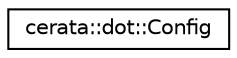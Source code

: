 digraph "Graphical Class Hierarchy"
{
 // LATEX_PDF_SIZE
  edge [fontname="Helvetica",fontsize="10",labelfontname="Helvetica",labelfontsize="10"];
  node [fontname="Helvetica",fontsize="10",shape=record];
  rankdir="LR";
  Node0 [label="cerata::dot::Config",height=0.2,width=0.4,color="black", fillcolor="white", style="filled",URL="$structcerata_1_1dot_1_1_config.html",tooltip="DOT output configuration. Determines what Cerata constructs will be used for generation."];
}
